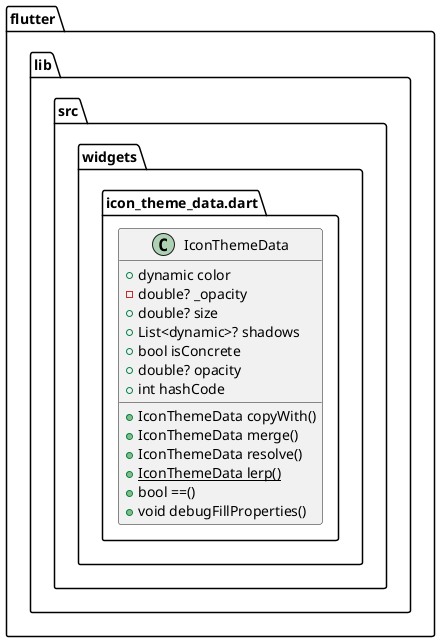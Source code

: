 @startuml
set namespaceSeparator ::

class "flutter::lib::src::widgets::icon_theme_data.dart::IconThemeData" {
  +dynamic color
  -double? _opacity
  +double? size
  +List<dynamic>? shadows
  +bool isConcrete
  +double? opacity
  +int hashCode
  +IconThemeData copyWith()
  +IconThemeData merge()
  +IconThemeData resolve()
  {static} +IconThemeData lerp()
  +bool ==()
  +void debugFillProperties()
}


@enduml